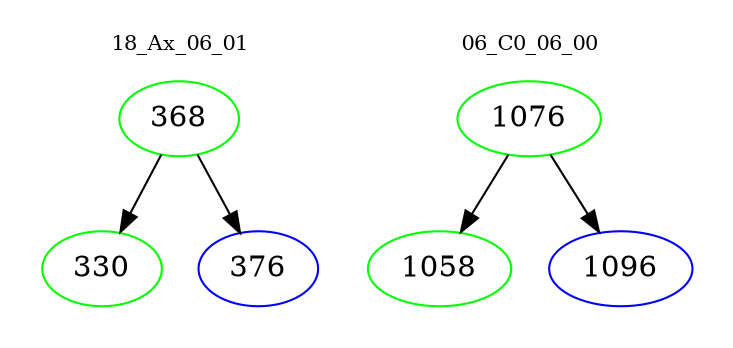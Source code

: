 digraph{
subgraph cluster_0 {
color = white
label = "18_Ax_06_01";
fontsize=10;
T0_368 [label="368", color="green"]
T0_368 -> T0_330 [color="black"]
T0_330 [label="330", color="green"]
T0_368 -> T0_376 [color="black"]
T0_376 [label="376", color="blue"]
}
subgraph cluster_1 {
color = white
label = "06_C0_06_00";
fontsize=10;
T1_1076 [label="1076", color="green"]
T1_1076 -> T1_1058 [color="black"]
T1_1058 [label="1058", color="green"]
T1_1076 -> T1_1096 [color="black"]
T1_1096 [label="1096", color="blue"]
}
}
